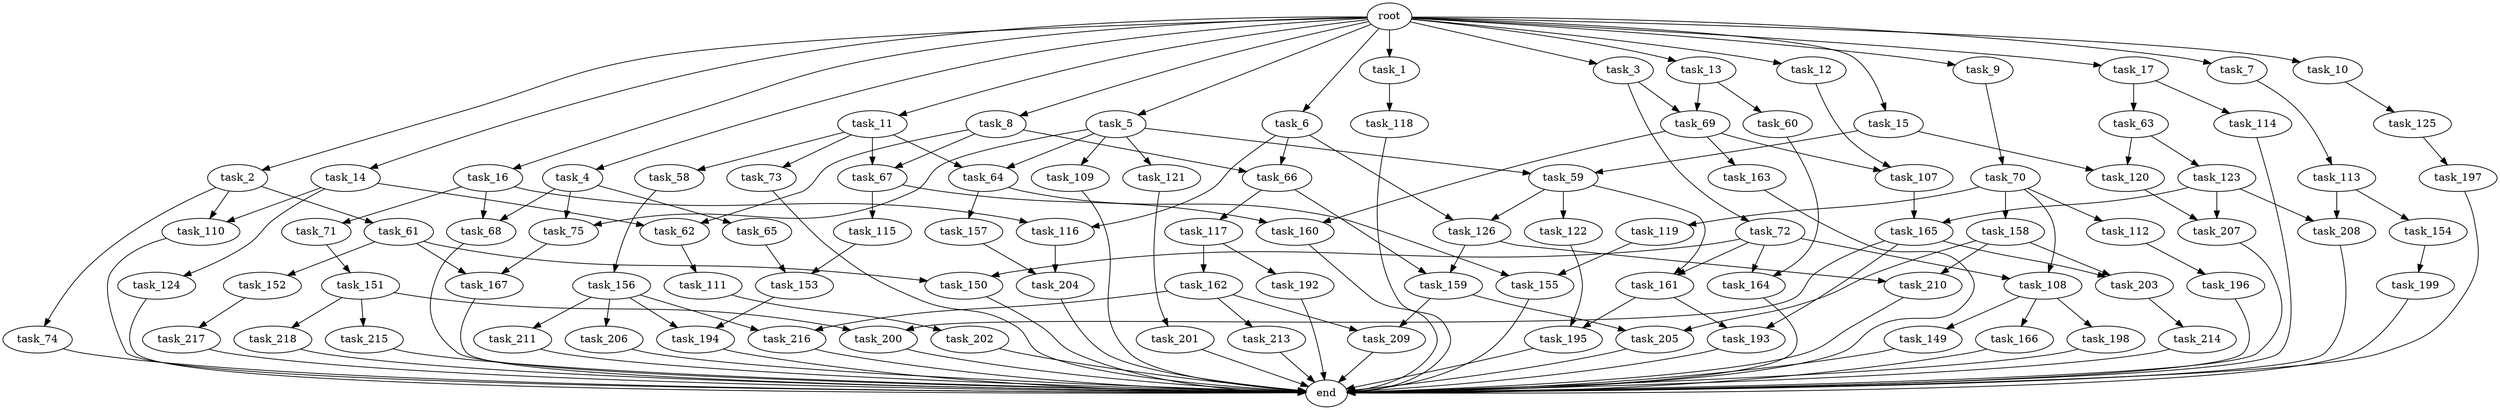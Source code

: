 digraph G {
  root [size="0.000000"];
  task_1 [size="2.048000"];
  task_2 [size="2.048000"];
  task_3 [size="2.048000"];
  task_4 [size="2.048000"];
  task_5 [size="2.048000"];
  task_6 [size="2.048000"];
  task_7 [size="2.048000"];
  task_8 [size="2.048000"];
  task_9 [size="2.048000"];
  task_10 [size="2.048000"];
  task_11 [size="2.048000"];
  task_12 [size="2.048000"];
  task_13 [size="2.048000"];
  task_14 [size="2.048000"];
  task_15 [size="2.048000"];
  task_16 [size="2.048000"];
  task_17 [size="2.048000"];
  task_58 [size="429496729.600000"];
  task_59 [size="996432412.672000"];
  task_60 [size="1099511627.776000"];
  task_61 [size="274877906.944000"];
  task_62 [size="2010044694.528000"];
  task_63 [size="1391569403.904000"];
  task_64 [size="584115552.256000"];
  task_65 [size="1391569403.904000"];
  task_66 [size="1236950581.248000"];
  task_67 [size="1047972020.224000"];
  task_68 [size="1821066133.504000"];
  task_69 [size="2199023255.552000"];
  task_70 [size="1391569403.904000"];
  task_71 [size="429496729.600000"];
  task_72 [size="1099511627.776000"];
  task_73 [size="429496729.600000"];
  task_74 [size="274877906.944000"];
  task_75 [size="1546188226.560000"];
  task_107 [size="1271310319.616000"];
  task_108 [size="1821066133.504000"];
  task_109 [size="154618822.656000"];
  task_110 [size="1666447310.848000"];
  task_111 [size="1099511627.776000"];
  task_112 [size="1391569403.904000"];
  task_113 [size="68719476.736000"];
  task_114 [size="1391569403.904000"];
  task_115 [size="154618822.656000"];
  task_116 [size="1047972020.224000"];
  task_117 [size="1391569403.904000"];
  task_118 [size="1099511627.776000"];
  task_119 [size="1391569403.904000"];
  task_120 [size="1116691496.960000"];
  task_121 [size="154618822.656000"];
  task_122 [size="68719476.736000"];
  task_123 [size="274877906.944000"];
  task_124 [size="1391569403.904000"];
  task_125 [size="618475290.624000"];
  task_126 [size="687194767.360000"];
  task_149 [size="1099511627.776000"];
  task_150 [size="1047972020.224000"];
  task_151 [size="618475290.624000"];
  task_152 [size="618475290.624000"];
  task_153 [size="2336462209.024000"];
  task_154 [size="68719476.736000"];
  task_155 [size="343597383.680000"];
  task_156 [size="841813590.016000"];
  task_157 [size="274877906.944000"];
  task_158 [size="1391569403.904000"];
  task_159 [size="2783138807.808000"];
  task_160 [size="996432412.672000"];
  task_161 [size="498216206.336000"];
  task_162 [size="429496729.600000"];
  task_163 [size="841813590.016000"];
  task_164 [size="584115552.256000"];
  task_165 [size="584115552.256000"];
  task_166 [size="1099511627.776000"];
  task_167 [size="1047972020.224000"];
  task_192 [size="429496729.600000"];
  task_193 [size="1546188226.560000"];
  task_194 [size="687194767.360000"];
  task_195 [size="1666447310.848000"];
  task_196 [size="841813590.016000"];
  task_197 [size="154618822.656000"];
  task_198 [size="1099511627.776000"];
  task_199 [size="154618822.656000"];
  task_200 [size="1872605741.056000"];
  task_201 [size="841813590.016000"];
  task_202 [size="618475290.624000"];
  task_203 [size="1254130450.432000"];
  task_204 [size="584115552.256000"];
  task_205 [size="1529008357.376000"];
  task_206 [size="618475290.624000"];
  task_207 [size="1254130450.432000"];
  task_208 [size="223338299.392000"];
  task_209 [size="704374636.544000"];
  task_210 [size="2491081031.680000"];
  task_211 [size="618475290.624000"];
  task_213 [size="274877906.944000"];
  task_214 [size="154618822.656000"];
  task_215 [size="1717986918.400000"];
  task_216 [size="893353197.568000"];
  task_217 [size="154618822.656000"];
  task_218 [size="1717986918.400000"];
  end [size="0.000000"];

  root -> task_1 [size="1.000000"];
  root -> task_2 [size="1.000000"];
  root -> task_3 [size="1.000000"];
  root -> task_4 [size="1.000000"];
  root -> task_5 [size="1.000000"];
  root -> task_6 [size="1.000000"];
  root -> task_7 [size="1.000000"];
  root -> task_8 [size="1.000000"];
  root -> task_9 [size="1.000000"];
  root -> task_10 [size="1.000000"];
  root -> task_11 [size="1.000000"];
  root -> task_12 [size="1.000000"];
  root -> task_13 [size="1.000000"];
  root -> task_14 [size="1.000000"];
  root -> task_15 [size="1.000000"];
  root -> task_16 [size="1.000000"];
  root -> task_17 [size="1.000000"];
  task_1 -> task_118 [size="536870912.000000"];
  task_2 -> task_61 [size="134217728.000000"];
  task_2 -> task_74 [size="134217728.000000"];
  task_2 -> task_110 [size="134217728.000000"];
  task_3 -> task_69 [size="536870912.000000"];
  task_3 -> task_72 [size="536870912.000000"];
  task_4 -> task_65 [size="679477248.000000"];
  task_4 -> task_68 [size="679477248.000000"];
  task_4 -> task_75 [size="679477248.000000"];
  task_5 -> task_59 [size="75497472.000000"];
  task_5 -> task_64 [size="75497472.000000"];
  task_5 -> task_75 [size="75497472.000000"];
  task_5 -> task_109 [size="75497472.000000"];
  task_5 -> task_121 [size="75497472.000000"];
  task_6 -> task_66 [size="301989888.000000"];
  task_6 -> task_116 [size="301989888.000000"];
  task_6 -> task_126 [size="301989888.000000"];
  task_7 -> task_113 [size="33554432.000000"];
  task_8 -> task_62 [size="301989888.000000"];
  task_8 -> task_66 [size="301989888.000000"];
  task_8 -> task_67 [size="301989888.000000"];
  task_9 -> task_70 [size="679477248.000000"];
  task_10 -> task_125 [size="301989888.000000"];
  task_11 -> task_58 [size="209715200.000000"];
  task_11 -> task_64 [size="209715200.000000"];
  task_11 -> task_67 [size="209715200.000000"];
  task_11 -> task_73 [size="209715200.000000"];
  task_12 -> task_107 [size="209715200.000000"];
  task_13 -> task_60 [size="536870912.000000"];
  task_13 -> task_69 [size="536870912.000000"];
  task_14 -> task_62 [size="679477248.000000"];
  task_14 -> task_110 [size="679477248.000000"];
  task_14 -> task_124 [size="679477248.000000"];
  task_15 -> task_59 [size="411041792.000000"];
  task_15 -> task_120 [size="411041792.000000"];
  task_16 -> task_68 [size="209715200.000000"];
  task_16 -> task_71 [size="209715200.000000"];
  task_16 -> task_116 [size="209715200.000000"];
  task_17 -> task_63 [size="679477248.000000"];
  task_17 -> task_114 [size="679477248.000000"];
  task_58 -> task_156 [size="411041792.000000"];
  task_59 -> task_122 [size="33554432.000000"];
  task_59 -> task_126 [size="33554432.000000"];
  task_59 -> task_161 [size="33554432.000000"];
  task_60 -> task_164 [size="75497472.000000"];
  task_61 -> task_150 [size="301989888.000000"];
  task_61 -> task_152 [size="301989888.000000"];
  task_61 -> task_167 [size="301989888.000000"];
  task_62 -> task_111 [size="536870912.000000"];
  task_63 -> task_120 [size="134217728.000000"];
  task_63 -> task_123 [size="134217728.000000"];
  task_64 -> task_155 [size="134217728.000000"];
  task_64 -> task_157 [size="134217728.000000"];
  task_65 -> task_153 [size="838860800.000000"];
  task_66 -> task_117 [size="679477248.000000"];
  task_66 -> task_159 [size="679477248.000000"];
  task_67 -> task_115 [size="75497472.000000"];
  task_67 -> task_160 [size="75497472.000000"];
  task_68 -> end [size="1.000000"];
  task_69 -> task_107 [size="411041792.000000"];
  task_69 -> task_160 [size="411041792.000000"];
  task_69 -> task_163 [size="411041792.000000"];
  task_70 -> task_108 [size="679477248.000000"];
  task_70 -> task_112 [size="679477248.000000"];
  task_70 -> task_119 [size="679477248.000000"];
  task_70 -> task_158 [size="679477248.000000"];
  task_71 -> task_151 [size="301989888.000000"];
  task_72 -> task_108 [size="209715200.000000"];
  task_72 -> task_150 [size="209715200.000000"];
  task_72 -> task_161 [size="209715200.000000"];
  task_72 -> task_164 [size="209715200.000000"];
  task_73 -> end [size="1.000000"];
  task_74 -> end [size="1.000000"];
  task_75 -> task_167 [size="209715200.000000"];
  task_107 -> task_165 [size="209715200.000000"];
  task_108 -> task_149 [size="536870912.000000"];
  task_108 -> task_166 [size="536870912.000000"];
  task_108 -> task_198 [size="536870912.000000"];
  task_109 -> end [size="1.000000"];
  task_110 -> end [size="1.000000"];
  task_111 -> task_202 [size="301989888.000000"];
  task_112 -> task_196 [size="411041792.000000"];
  task_113 -> task_154 [size="33554432.000000"];
  task_113 -> task_208 [size="33554432.000000"];
  task_114 -> end [size="1.000000"];
  task_115 -> task_153 [size="301989888.000000"];
  task_116 -> task_204 [size="209715200.000000"];
  task_117 -> task_162 [size="209715200.000000"];
  task_117 -> task_192 [size="209715200.000000"];
  task_118 -> end [size="1.000000"];
  task_119 -> task_155 [size="33554432.000000"];
  task_120 -> task_207 [size="536870912.000000"];
  task_121 -> task_201 [size="411041792.000000"];
  task_122 -> task_195 [size="134217728.000000"];
  task_123 -> task_165 [size="75497472.000000"];
  task_123 -> task_207 [size="75497472.000000"];
  task_123 -> task_208 [size="75497472.000000"];
  task_124 -> end [size="1.000000"];
  task_125 -> task_197 [size="75497472.000000"];
  task_126 -> task_159 [size="679477248.000000"];
  task_126 -> task_210 [size="679477248.000000"];
  task_149 -> end [size="1.000000"];
  task_150 -> end [size="1.000000"];
  task_151 -> task_200 [size="838860800.000000"];
  task_151 -> task_215 [size="838860800.000000"];
  task_151 -> task_218 [size="838860800.000000"];
  task_152 -> task_217 [size="75497472.000000"];
  task_153 -> task_194 [size="33554432.000000"];
  task_154 -> task_199 [size="75497472.000000"];
  task_155 -> end [size="1.000000"];
  task_156 -> task_194 [size="301989888.000000"];
  task_156 -> task_206 [size="301989888.000000"];
  task_156 -> task_211 [size="301989888.000000"];
  task_156 -> task_216 [size="301989888.000000"];
  task_157 -> task_204 [size="75497472.000000"];
  task_158 -> task_203 [size="536870912.000000"];
  task_158 -> task_205 [size="536870912.000000"];
  task_158 -> task_210 [size="536870912.000000"];
  task_159 -> task_205 [size="209715200.000000"];
  task_159 -> task_209 [size="209715200.000000"];
  task_160 -> end [size="1.000000"];
  task_161 -> task_193 [size="679477248.000000"];
  task_161 -> task_195 [size="679477248.000000"];
  task_162 -> task_209 [size="134217728.000000"];
  task_162 -> task_213 [size="134217728.000000"];
  task_162 -> task_216 [size="134217728.000000"];
  task_163 -> end [size="1.000000"];
  task_164 -> end [size="1.000000"];
  task_165 -> task_193 [size="75497472.000000"];
  task_165 -> task_200 [size="75497472.000000"];
  task_165 -> task_203 [size="75497472.000000"];
  task_166 -> end [size="1.000000"];
  task_167 -> end [size="1.000000"];
  task_192 -> end [size="1.000000"];
  task_193 -> end [size="1.000000"];
  task_194 -> end [size="1.000000"];
  task_195 -> end [size="1.000000"];
  task_196 -> end [size="1.000000"];
  task_197 -> end [size="1.000000"];
  task_198 -> end [size="1.000000"];
  task_199 -> end [size="1.000000"];
  task_200 -> end [size="1.000000"];
  task_201 -> end [size="1.000000"];
  task_202 -> end [size="1.000000"];
  task_203 -> task_214 [size="75497472.000000"];
  task_204 -> end [size="1.000000"];
  task_205 -> end [size="1.000000"];
  task_206 -> end [size="1.000000"];
  task_207 -> end [size="1.000000"];
  task_208 -> end [size="1.000000"];
  task_209 -> end [size="1.000000"];
  task_210 -> end [size="1.000000"];
  task_211 -> end [size="1.000000"];
  task_213 -> end [size="1.000000"];
  task_214 -> end [size="1.000000"];
  task_215 -> end [size="1.000000"];
  task_216 -> end [size="1.000000"];
  task_217 -> end [size="1.000000"];
  task_218 -> end [size="1.000000"];
}
